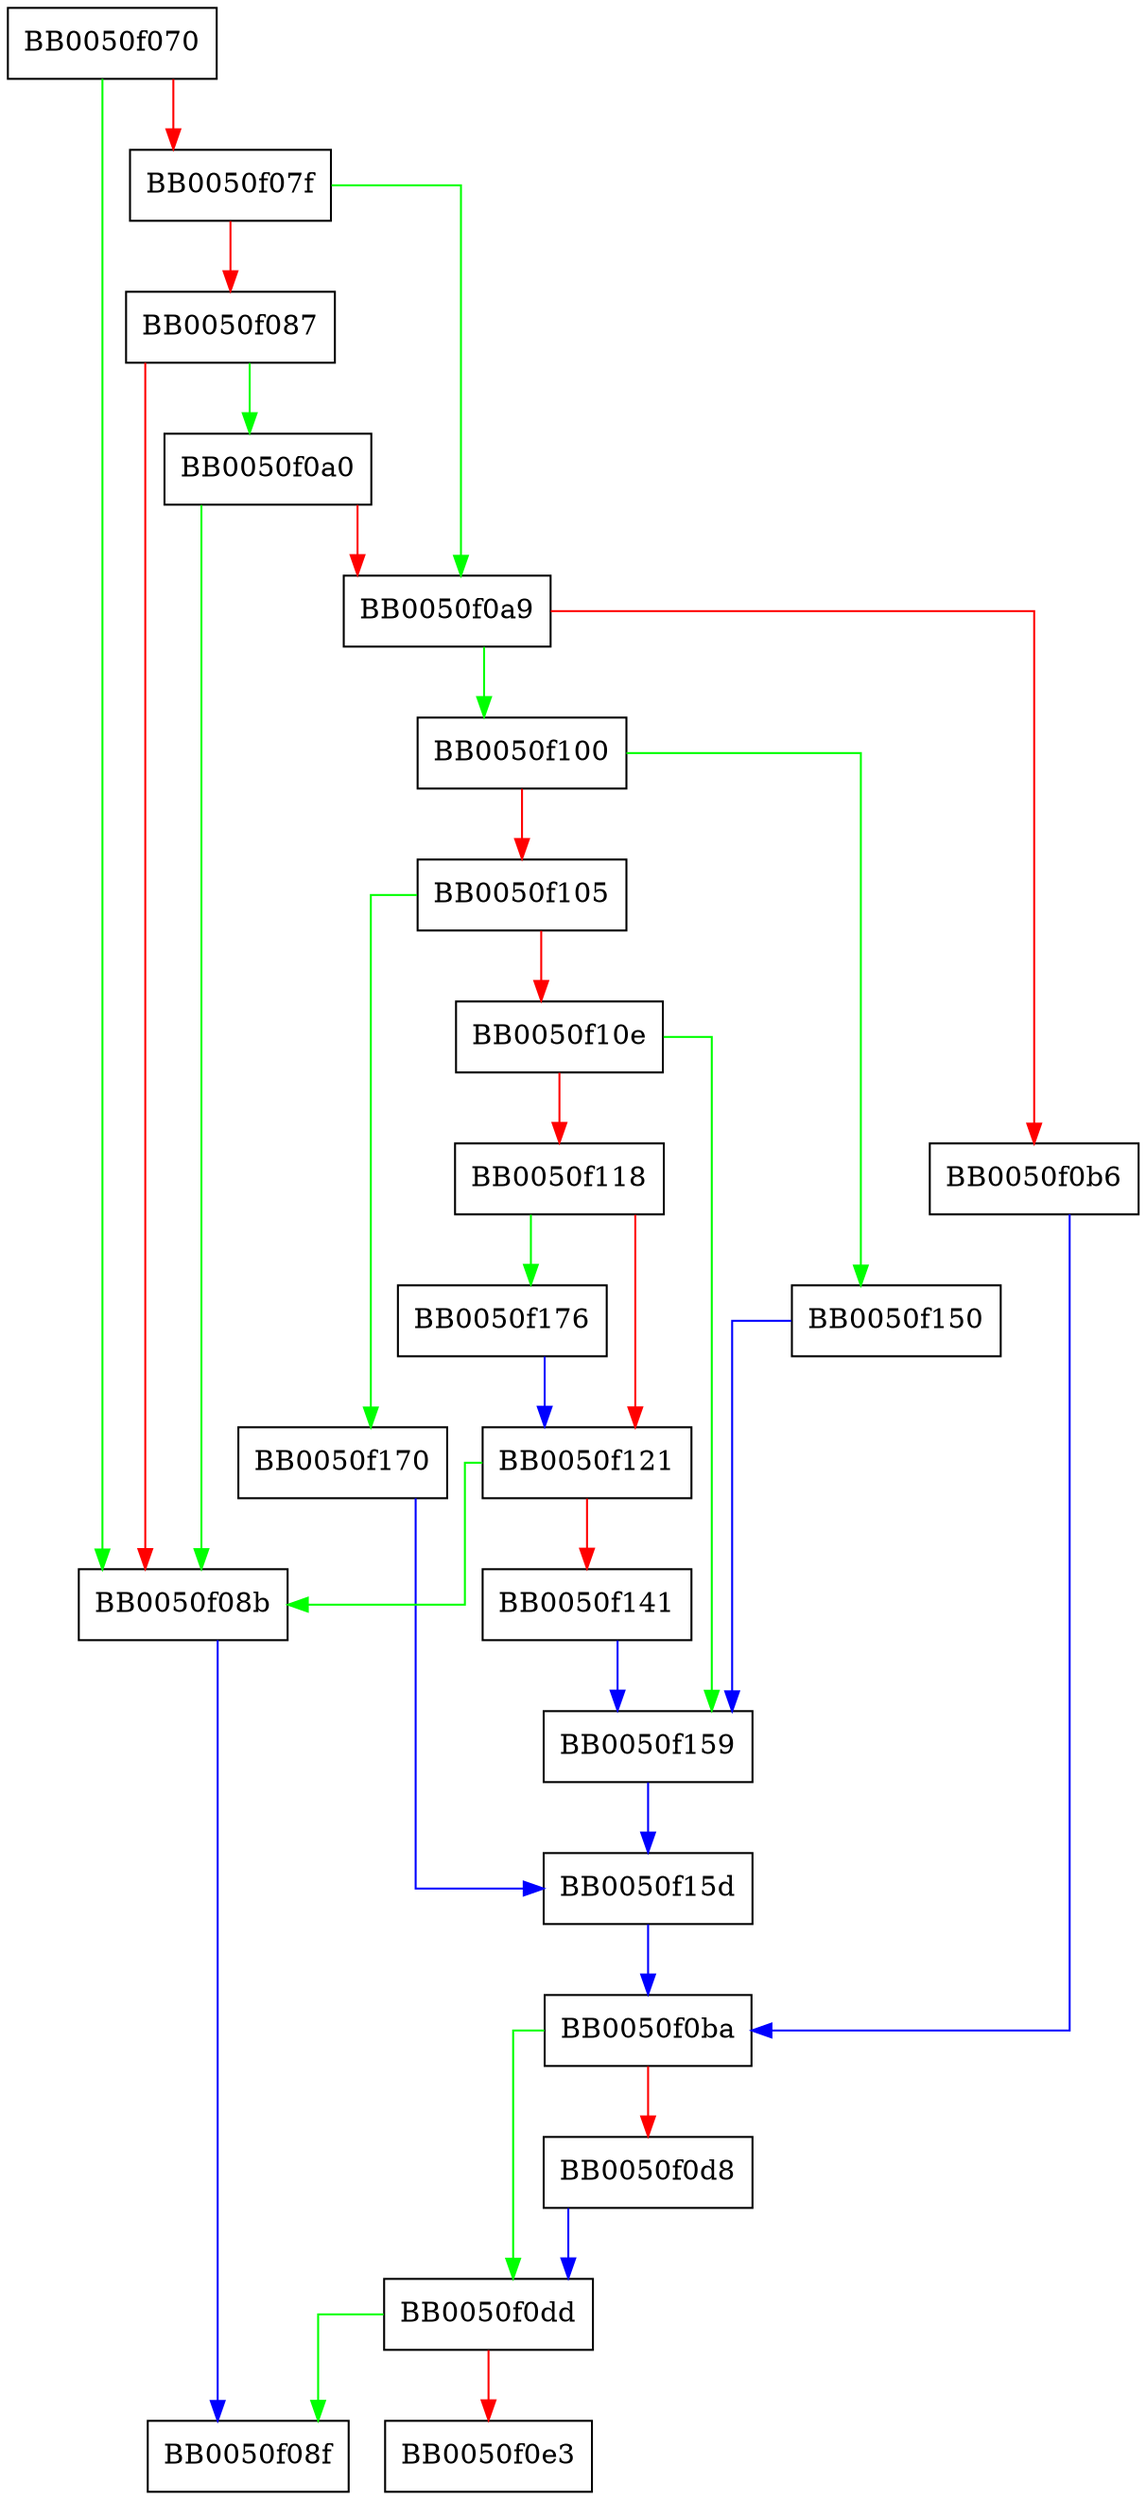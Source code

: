 digraph ossl_json_object_begin {
  node [shape="box"];
  graph [splines=ortho];
  BB0050f070 -> BB0050f08b [color="green"];
  BB0050f070 -> BB0050f07f [color="red"];
  BB0050f07f -> BB0050f0a9 [color="green"];
  BB0050f07f -> BB0050f087 [color="red"];
  BB0050f087 -> BB0050f0a0 [color="green"];
  BB0050f087 -> BB0050f08b [color="red"];
  BB0050f08b -> BB0050f08f [color="blue"];
  BB0050f0a0 -> BB0050f08b [color="green"];
  BB0050f0a0 -> BB0050f0a9 [color="red"];
  BB0050f0a9 -> BB0050f100 [color="green"];
  BB0050f0a9 -> BB0050f0b6 [color="red"];
  BB0050f0b6 -> BB0050f0ba [color="blue"];
  BB0050f0ba -> BB0050f0dd [color="green"];
  BB0050f0ba -> BB0050f0d8 [color="red"];
  BB0050f0d8 -> BB0050f0dd [color="blue"];
  BB0050f0dd -> BB0050f08f [color="green"];
  BB0050f0dd -> BB0050f0e3 [color="red"];
  BB0050f100 -> BB0050f150 [color="green"];
  BB0050f100 -> BB0050f105 [color="red"];
  BB0050f105 -> BB0050f170 [color="green"];
  BB0050f105 -> BB0050f10e [color="red"];
  BB0050f10e -> BB0050f159 [color="green"];
  BB0050f10e -> BB0050f118 [color="red"];
  BB0050f118 -> BB0050f176 [color="green"];
  BB0050f118 -> BB0050f121 [color="red"];
  BB0050f121 -> BB0050f08b [color="green"];
  BB0050f121 -> BB0050f141 [color="red"];
  BB0050f141 -> BB0050f159 [color="blue"];
  BB0050f150 -> BB0050f159 [color="blue"];
  BB0050f159 -> BB0050f15d [color="blue"];
  BB0050f15d -> BB0050f0ba [color="blue"];
  BB0050f170 -> BB0050f15d [color="blue"];
  BB0050f176 -> BB0050f121 [color="blue"];
}